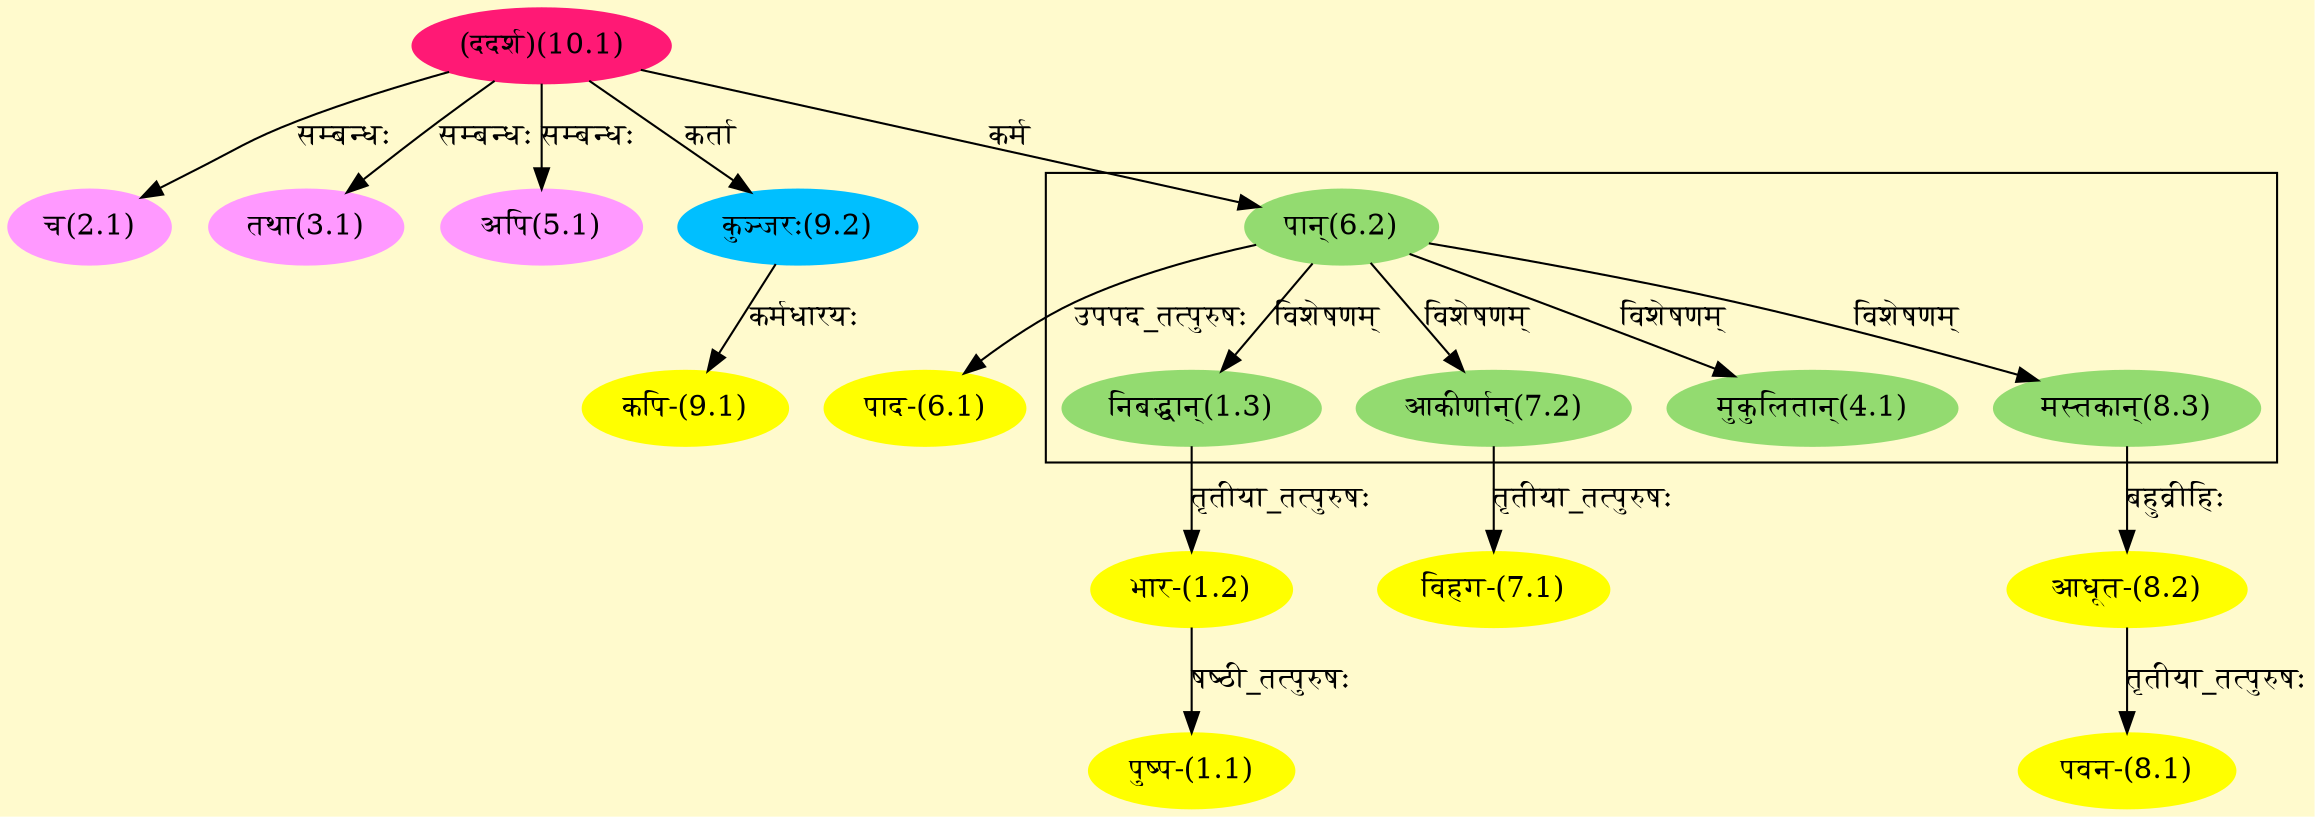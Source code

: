 digraph G{
rankdir=BT;
 compound=true;
 bgcolor="lemonchiffon1";

subgraph cluster_1{
Node1_3 [style=filled, color="#93DB70" label = "निबद्धान्(1.3)"]
Node6_2 [style=filled, color="#93DB70" label = "पान्(6.2)"]
Node4_1 [style=filled, color="#93DB70" label = "मुकुलितान्(4.1)"]
Node7_2 [style=filled, color="#93DB70" label = "आकीर्णान्(7.2)"]
Node8_3 [style=filled, color="#93DB70" label = "मस्तकान्(8.3)"]

}
Node1_1 [style=filled, color="#FFFF00" label = "पुष्प-(1.1)"]
Node1_2 [style=filled, color="#FFFF00" label = "भार-(1.2)"]
Node1_3 [style=filled, color="#93DB70" label = "निबद्धान्(1.3)"]
Node2_1 [style=filled, color="#FF99FF" label = "च(2.1)"]
Node10_1 [style=filled, color="#FF1975" label = "(ददर्श)(10.1)"]
Node3_1 [style=filled, color="#FF99FF" label = "तथा(3.1)"]
Node5_1 [style=filled, color="#FF99FF" label = "अपि(5.1)"]
Node6_1 [style=filled, color="#FFFF00" label = "पाद-(6.1)"]
Node6_2 [style=filled, color="#93DB70" label = "पान्(6.2)"]
Node7_1 [style=filled, color="#FFFF00" label = "विहग-(7.1)"]
Node7_2 [style=filled, color="#93DB70" label = "आकीर्णान्(7.2)"]
Node8_1 [style=filled, color="#FFFF00" label = "पवन-(8.1)"]
Node8_2 [style=filled, color="#FFFF00" label = "आधूत-(8.2)"]
Node8_3 [style=filled, color="#93DB70" label = "मस्तकान्(8.3)"]
Node9_1 [style=filled, color="#FFFF00" label = "कपि-(9.1)"]
Node9_2 [style=filled, color="#00BFFF" label = "कुञ्जरः(9.2)"]
/* Start of Relations section */

Node1_1 -> Node1_2 [  label="षष्ठी_तत्पुरुषः"  dir="back" ]
Node1_2 -> Node1_3 [  label="तृतीया_तत्पुरुषः"  dir="back" ]
Node1_3 -> Node6_2 [  label="विशेषणम्"  dir="back" ]
Node2_1 -> Node10_1 [  label="सम्बन्धः"  dir="back" ]
Node3_1 -> Node10_1 [  label="सम्बन्धः"  dir="back" ]
Node4_1 -> Node6_2 [  label="विशेषणम्"  dir="back" ]
Node5_1 -> Node10_1 [  label="सम्बन्धः"  dir="back" ]
Node6_1 -> Node6_2 [  label="उपपद_तत्पुरुषः"  dir="back" ]
Node6_2 -> Node10_1 [  label="कर्म"  dir="back" ]
Node7_1 -> Node7_2 [  label="तृतीया_तत्पुरुषः"  dir="back" ]
Node7_2 -> Node6_2 [  label="विशेषणम्"  dir="back" ]
Node8_1 -> Node8_2 [  label="तृतीया_तत्पुरुषः"  dir="back" ]
Node8_2 -> Node8_3 [  label="बहुव्रीहिः"  dir="back" ]
Node8_3 -> Node6_2 [  label="विशेषणम्"  dir="back" ]
Node9_1 -> Node9_2 [  label="कर्मधारयः"  dir="back" ]
Node9_2 -> Node10_1 [  label="कर्ता"  dir="back" ]
}
